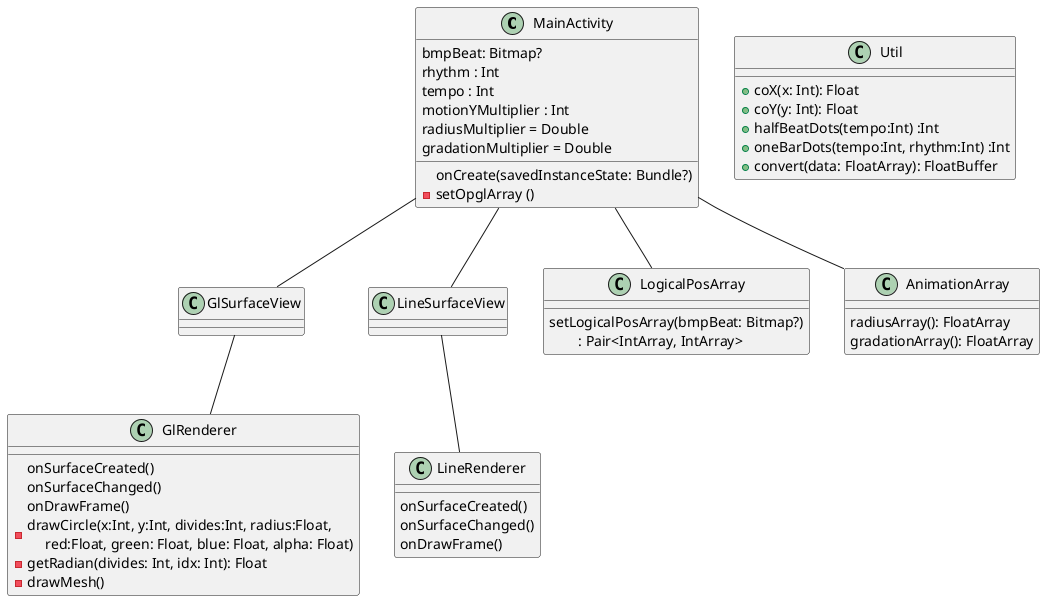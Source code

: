 @startuml
'https://plantuml.com/class-diagram
class MainActivity{
    bmpBeat: Bitmap?
    rhythm : Int
    tempo : Int
    motionYMultiplier : Int
    radiusMultiplier = Double
    gradationMultiplier = Double

    onCreate(savedInstanceState: Bundle?)
    -setOpglArray ()
}
class GlSurfaceView{
}
class GlRenderer{
    onSurfaceCreated()
    onSurfaceChanged()
    onDrawFrame()
    -drawCircle(x:Int, y:Int, divides:Int, radius:Float, \n     red:Float, green: Float, blue: Float, alpha: Float)
    -getRadian(divides: Int, idx: Int): Float
    -drawMesh()

}
class LineSurfaceView{
}
class LineRenderer{
    onSurfaceCreated()
    onSurfaceChanged()
    onDrawFrame()
}
class LogicalPosArray{
    setLogicalPosArray(bmpBeat: Bitmap?)\n        : Pair<IntArray, IntArray>
}
class AnimationArray{
    radiusArray(): FloatArray
    gradationArray(): FloatArray
}
class Util{
    +coX(x: Int): Float
    +coY(y: Int): Float
    +halfBeatDots(tempo:Int) :Int
    +oneBarDots(tempo:Int, rhythm:Int) :Int
    +convert(data: FloatArray): FloatBuffer
}

MainActivity -- GlSurfaceView
GlSurfaceView -- GlRenderer
MainActivity -- LineSurfaceView
LineSurfaceView -- LineRenderer
MainActivity -- LogicalPosArray
MainActivity -- AnimationArray




@enduml

